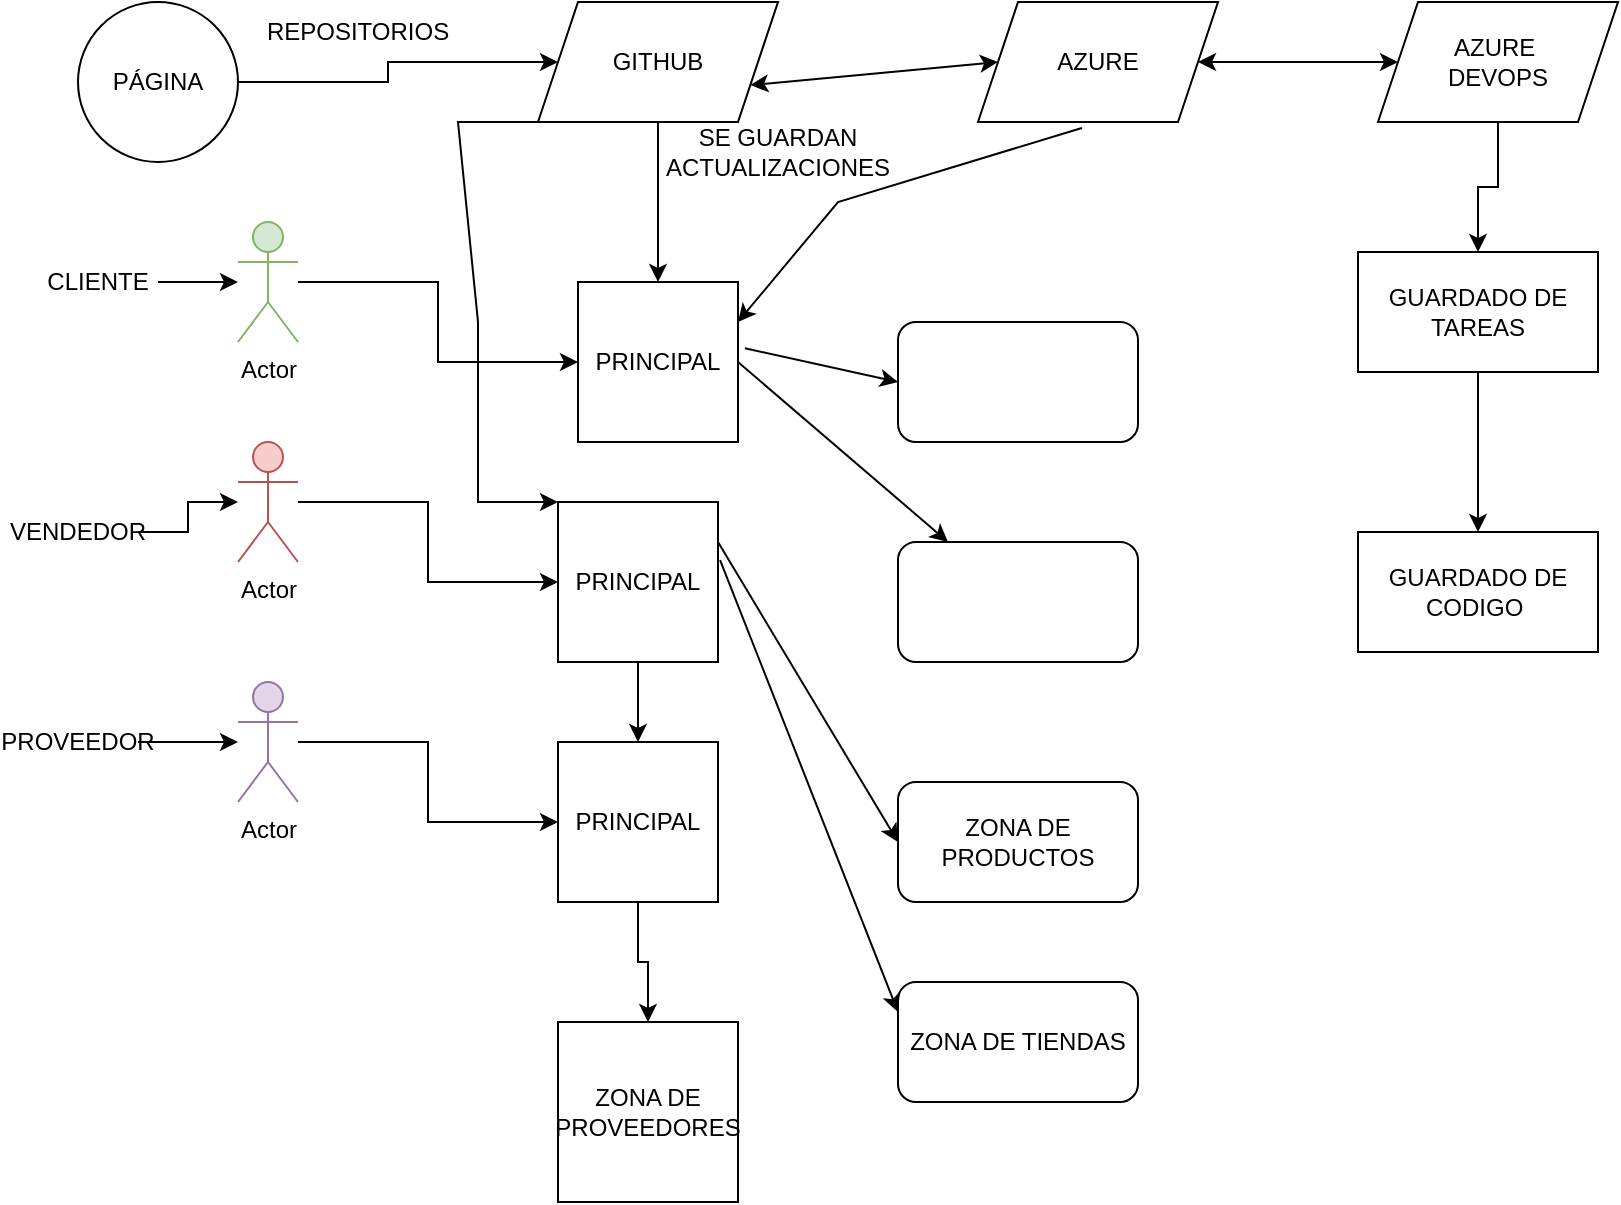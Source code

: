 <mxfile version="15.5.8" type="github">
  <diagram id="lt4WknSjMBYcSYlyQiBh" name="Page-1">
    <mxGraphModel dx="868" dy="450" grid="1" gridSize="10" guides="1" tooltips="1" connect="1" arrows="1" fold="1" page="1" pageScale="1" pageWidth="827" pageHeight="1169" math="0" shadow="0">
      <root>
        <mxCell id="0" />
        <mxCell id="1" parent="0" />
        <mxCell id="WFsqFu4l9Cx14EU4Y3KX-20" value="" style="edgeStyle=orthogonalEdgeStyle;rounded=0;orthogonalLoop=1;jettySize=auto;html=1;" edge="1" parent="1" source="WFsqFu4l9Cx14EU4Y3KX-1" target="WFsqFu4l9Cx14EU4Y3KX-15">
          <mxGeometry relative="1" as="geometry" />
        </mxCell>
        <mxCell id="WFsqFu4l9Cx14EU4Y3KX-1" value="Actor" style="shape=umlActor;verticalLabelPosition=bottom;verticalAlign=top;html=1;outlineConnect=0;fillColor=#d5e8d4;strokeColor=#82b366;" vertex="1" parent="1">
          <mxGeometry x="130" y="130" width="30" height="60" as="geometry" />
        </mxCell>
        <mxCell id="WFsqFu4l9Cx14EU4Y3KX-19" value="" style="edgeStyle=orthogonalEdgeStyle;rounded=0;orthogonalLoop=1;jettySize=auto;html=1;" edge="1" parent="1" source="WFsqFu4l9Cx14EU4Y3KX-2" target="WFsqFu4l9Cx14EU4Y3KX-16">
          <mxGeometry relative="1" as="geometry" />
        </mxCell>
        <mxCell id="WFsqFu4l9Cx14EU4Y3KX-2" value="Actor" style="shape=umlActor;verticalLabelPosition=bottom;verticalAlign=top;html=1;outlineConnect=0;fillColor=#f8cecc;strokeColor=#b85450;" vertex="1" parent="1">
          <mxGeometry x="130" y="240" width="30" height="60" as="geometry" />
        </mxCell>
        <mxCell id="WFsqFu4l9Cx14EU4Y3KX-18" value="" style="edgeStyle=orthogonalEdgeStyle;rounded=0;orthogonalLoop=1;jettySize=auto;html=1;" edge="1" parent="1" source="WFsqFu4l9Cx14EU4Y3KX-3" target="WFsqFu4l9Cx14EU4Y3KX-17">
          <mxGeometry relative="1" as="geometry" />
        </mxCell>
        <mxCell id="WFsqFu4l9Cx14EU4Y3KX-3" value="Actor" style="shape=umlActor;verticalLabelPosition=bottom;verticalAlign=top;html=1;outlineConnect=0;fillColor=#e1d5e7;strokeColor=#9673a6;" vertex="1" parent="1">
          <mxGeometry x="130" y="360" width="30" height="60" as="geometry" />
        </mxCell>
        <mxCell id="WFsqFu4l9Cx14EU4Y3KX-7" value="" style="edgeStyle=orthogonalEdgeStyle;rounded=0;orthogonalLoop=1;jettySize=auto;html=1;" edge="1" parent="1" source="WFsqFu4l9Cx14EU4Y3KX-4" target="WFsqFu4l9Cx14EU4Y3KX-5">
          <mxGeometry relative="1" as="geometry" />
        </mxCell>
        <mxCell id="WFsqFu4l9Cx14EU4Y3KX-4" value="PÁGINA" style="ellipse;whiteSpace=wrap;html=1;aspect=fixed;" vertex="1" parent="1">
          <mxGeometry x="50" y="20" width="80" height="80" as="geometry" />
        </mxCell>
        <mxCell id="WFsqFu4l9Cx14EU4Y3KX-21" value="" style="edgeStyle=orthogonalEdgeStyle;rounded=0;orthogonalLoop=1;jettySize=auto;html=1;" edge="1" parent="1" source="WFsqFu4l9Cx14EU4Y3KX-5" target="WFsqFu4l9Cx14EU4Y3KX-15">
          <mxGeometry relative="1" as="geometry" />
        </mxCell>
        <mxCell id="WFsqFu4l9Cx14EU4Y3KX-5" value="GITHUB" style="shape=parallelogram;perimeter=parallelogramPerimeter;whiteSpace=wrap;html=1;fixedSize=1;" vertex="1" parent="1">
          <mxGeometry x="280" y="20" width="120" height="60" as="geometry" />
        </mxCell>
        <mxCell id="WFsqFu4l9Cx14EU4Y3KX-6" value="AZURE" style="shape=parallelogram;perimeter=parallelogramPerimeter;whiteSpace=wrap;html=1;fixedSize=1;" vertex="1" parent="1">
          <mxGeometry x="500" y="20" width="120" height="60" as="geometry" />
        </mxCell>
        <mxCell id="WFsqFu4l9Cx14EU4Y3KX-10" value="" style="edgeStyle=orthogonalEdgeStyle;rounded=0;orthogonalLoop=1;jettySize=auto;html=1;" edge="1" parent="1" source="WFsqFu4l9Cx14EU4Y3KX-9" target="WFsqFu4l9Cx14EU4Y3KX-1">
          <mxGeometry relative="1" as="geometry" />
        </mxCell>
        <mxCell id="WFsqFu4l9Cx14EU4Y3KX-9" value="CLIENTE" style="text;html=1;strokeColor=none;fillColor=none;align=center;verticalAlign=middle;whiteSpace=wrap;rounded=0;" vertex="1" parent="1">
          <mxGeometry x="30" y="145" width="60" height="30" as="geometry" />
        </mxCell>
        <mxCell id="WFsqFu4l9Cx14EU4Y3KX-12" value="" style="edgeStyle=orthogonalEdgeStyle;rounded=0;orthogonalLoop=1;jettySize=auto;html=1;" edge="1" parent="1" source="WFsqFu4l9Cx14EU4Y3KX-11" target="WFsqFu4l9Cx14EU4Y3KX-2">
          <mxGeometry relative="1" as="geometry" />
        </mxCell>
        <mxCell id="WFsqFu4l9Cx14EU4Y3KX-11" value="VENDEDOR" style="text;html=1;strokeColor=none;fillColor=none;align=center;verticalAlign=middle;whiteSpace=wrap;rounded=0;" vertex="1" parent="1">
          <mxGeometry x="20" y="270" width="60" height="30" as="geometry" />
        </mxCell>
        <mxCell id="WFsqFu4l9Cx14EU4Y3KX-14" value="" style="edgeStyle=orthogonalEdgeStyle;rounded=0;orthogonalLoop=1;jettySize=auto;html=1;" edge="1" parent="1" source="WFsqFu4l9Cx14EU4Y3KX-13" target="WFsqFu4l9Cx14EU4Y3KX-3">
          <mxGeometry relative="1" as="geometry" />
        </mxCell>
        <mxCell id="WFsqFu4l9Cx14EU4Y3KX-13" value="PROVEEDOR" style="text;html=1;strokeColor=none;fillColor=none;align=center;verticalAlign=middle;whiteSpace=wrap;rounded=0;" vertex="1" parent="1">
          <mxGeometry x="20" y="375" width="60" height="30" as="geometry" />
        </mxCell>
        <mxCell id="WFsqFu4l9Cx14EU4Y3KX-15" value="PRINCIPAL" style="whiteSpace=wrap;html=1;aspect=fixed;" vertex="1" parent="1">
          <mxGeometry x="300" y="160" width="80" height="80" as="geometry" />
        </mxCell>
        <mxCell id="WFsqFu4l9Cx14EU4Y3KX-26" value="" style="edgeStyle=orthogonalEdgeStyle;rounded=0;orthogonalLoop=1;jettySize=auto;html=1;" edge="1" parent="1" source="WFsqFu4l9Cx14EU4Y3KX-16" target="WFsqFu4l9Cx14EU4Y3KX-17">
          <mxGeometry relative="1" as="geometry" />
        </mxCell>
        <mxCell id="WFsqFu4l9Cx14EU4Y3KX-16" value="PRINCIPAL" style="whiteSpace=wrap;html=1;aspect=fixed;" vertex="1" parent="1">
          <mxGeometry x="290" y="270" width="80" height="80" as="geometry" />
        </mxCell>
        <mxCell id="WFsqFu4l9Cx14EU4Y3KX-33" value="" style="edgeStyle=orthogonalEdgeStyle;rounded=0;orthogonalLoop=1;jettySize=auto;html=1;" edge="1" parent="1" source="WFsqFu4l9Cx14EU4Y3KX-17" target="WFsqFu4l9Cx14EU4Y3KX-32">
          <mxGeometry relative="1" as="geometry" />
        </mxCell>
        <mxCell id="WFsqFu4l9Cx14EU4Y3KX-17" value="PRINCIPAL" style="whiteSpace=wrap;html=1;aspect=fixed;" vertex="1" parent="1">
          <mxGeometry x="290" y="390" width="80" height="80" as="geometry" />
        </mxCell>
        <mxCell id="WFsqFu4l9Cx14EU4Y3KX-24" value="" style="endArrow=classic;html=1;rounded=0;entryX=1;entryY=0.25;entryDx=0;entryDy=0;exitX=0.433;exitY=1.05;exitDx=0;exitDy=0;exitPerimeter=0;" edge="1" parent="1" source="WFsqFu4l9Cx14EU4Y3KX-6" target="WFsqFu4l9Cx14EU4Y3KX-15">
          <mxGeometry width="50" height="50" relative="1" as="geometry">
            <mxPoint x="460" y="175" as="sourcePoint" />
            <mxPoint x="390" y="150" as="targetPoint" />
            <Array as="points">
              <mxPoint x="430" y="120" />
            </Array>
          </mxGeometry>
        </mxCell>
        <mxCell id="WFsqFu4l9Cx14EU4Y3KX-27" value="SE GUARDAN ACTUALIZACIONES" style="text;html=1;strokeColor=none;fillColor=none;align=center;verticalAlign=middle;whiteSpace=wrap;rounded=0;" vertex="1" parent="1">
          <mxGeometry x="370" y="80" width="60" height="30" as="geometry" />
        </mxCell>
        <mxCell id="WFsqFu4l9Cx14EU4Y3KX-32" value="ZONA DE PROVEEDORES" style="whiteSpace=wrap;html=1;aspect=fixed;" vertex="1" parent="1">
          <mxGeometry x="290" y="530" width="90" height="90" as="geometry" />
        </mxCell>
        <mxCell id="WFsqFu4l9Cx14EU4Y3KX-38" value="REPOSITORIOS" style="text;html=1;strokeColor=none;fillColor=none;align=center;verticalAlign=middle;whiteSpace=wrap;rounded=0;" vertex="1" parent="1">
          <mxGeometry x="160" y="20" width="60" height="30" as="geometry" />
        </mxCell>
        <mxCell id="WFsqFu4l9Cx14EU4Y3KX-44" value="" style="edgeStyle=orthogonalEdgeStyle;rounded=0;orthogonalLoop=1;jettySize=auto;html=1;" edge="1" parent="1" source="WFsqFu4l9Cx14EU4Y3KX-41" target="WFsqFu4l9Cx14EU4Y3KX-43">
          <mxGeometry relative="1" as="geometry" />
        </mxCell>
        <mxCell id="WFsqFu4l9Cx14EU4Y3KX-41" value="AZURE&amp;nbsp;&lt;br&gt;DEVOPS" style="shape=parallelogram;perimeter=parallelogramPerimeter;whiteSpace=wrap;html=1;fixedSize=1;" vertex="1" parent="1">
          <mxGeometry x="700" y="20" width="120" height="60" as="geometry" />
        </mxCell>
        <mxCell id="WFsqFu4l9Cx14EU4Y3KX-46" value="" style="edgeStyle=orthogonalEdgeStyle;rounded=0;orthogonalLoop=1;jettySize=auto;html=1;" edge="1" parent="1" source="WFsqFu4l9Cx14EU4Y3KX-43" target="WFsqFu4l9Cx14EU4Y3KX-45">
          <mxGeometry relative="1" as="geometry" />
        </mxCell>
        <mxCell id="WFsqFu4l9Cx14EU4Y3KX-43" value="GUARDADO DE TAREAS" style="whiteSpace=wrap;html=1;" vertex="1" parent="1">
          <mxGeometry x="690" y="145" width="120" height="60" as="geometry" />
        </mxCell>
        <mxCell id="WFsqFu4l9Cx14EU4Y3KX-45" value="GUARDADO DE CODIGO&amp;nbsp;" style="whiteSpace=wrap;html=1;" vertex="1" parent="1">
          <mxGeometry x="690" y="285" width="120" height="60" as="geometry" />
        </mxCell>
        <mxCell id="WFsqFu4l9Cx14EU4Y3KX-47" value="" style="rounded=1;whiteSpace=wrap;html=1;" vertex="1" parent="1">
          <mxGeometry x="460" y="180" width="120" height="60" as="geometry" />
        </mxCell>
        <mxCell id="WFsqFu4l9Cx14EU4Y3KX-48" value="" style="rounded=1;whiteSpace=wrap;html=1;" vertex="1" parent="1">
          <mxGeometry x="460" y="290" width="120" height="60" as="geometry" />
        </mxCell>
        <mxCell id="WFsqFu4l9Cx14EU4Y3KX-49" value="ZONA DE PRODUCTOS" style="rounded=1;whiteSpace=wrap;html=1;" vertex="1" parent="1">
          <mxGeometry x="460" y="410" width="120" height="60" as="geometry" />
        </mxCell>
        <mxCell id="WFsqFu4l9Cx14EU4Y3KX-50" value="ZONA DE TIENDAS" style="rounded=1;whiteSpace=wrap;html=1;" vertex="1" parent="1">
          <mxGeometry x="460" y="510" width="120" height="60" as="geometry" />
        </mxCell>
        <mxCell id="WFsqFu4l9Cx14EU4Y3KX-51" value="" style="endArrow=classic;html=1;rounded=0;entryX=0;entryY=0.5;entryDx=0;entryDy=0;exitX=1.043;exitY=0.414;exitDx=0;exitDy=0;exitPerimeter=0;" edge="1" parent="1" source="WFsqFu4l9Cx14EU4Y3KX-15" target="WFsqFu4l9Cx14EU4Y3KX-47">
          <mxGeometry width="50" height="50" relative="1" as="geometry">
            <mxPoint x="380" y="250" as="sourcePoint" />
            <mxPoint x="440" y="280" as="targetPoint" />
            <Array as="points" />
          </mxGeometry>
        </mxCell>
        <mxCell id="WFsqFu4l9Cx14EU4Y3KX-52" value="" style="endArrow=classic;html=1;rounded=0;exitX=1;exitY=0.5;exitDx=0;exitDy=0;" edge="1" parent="1" source="WFsqFu4l9Cx14EU4Y3KX-15" target="WFsqFu4l9Cx14EU4Y3KX-48">
          <mxGeometry width="50" height="50" relative="1" as="geometry">
            <mxPoint x="390" y="330" as="sourcePoint" />
            <mxPoint x="440" y="280" as="targetPoint" />
          </mxGeometry>
        </mxCell>
        <mxCell id="WFsqFu4l9Cx14EU4Y3KX-53" value="" style="endArrow=classic;html=1;rounded=0;entryX=0;entryY=0.5;entryDx=0;entryDy=0;exitX=1;exitY=0.25;exitDx=0;exitDy=0;" edge="1" parent="1" source="WFsqFu4l9Cx14EU4Y3KX-16" target="WFsqFu4l9Cx14EU4Y3KX-49">
          <mxGeometry width="50" height="50" relative="1" as="geometry">
            <mxPoint x="390" y="330" as="sourcePoint" />
            <mxPoint x="440" y="280" as="targetPoint" />
          </mxGeometry>
        </mxCell>
        <mxCell id="WFsqFu4l9Cx14EU4Y3KX-54" value="" style="endArrow=classic;html=1;rounded=0;entryX=0;entryY=0.25;entryDx=0;entryDy=0;exitX=1.013;exitY=0.363;exitDx=0;exitDy=0;exitPerimeter=0;" edge="1" parent="1" source="WFsqFu4l9Cx14EU4Y3KX-16" target="WFsqFu4l9Cx14EU4Y3KX-50">
          <mxGeometry width="50" height="50" relative="1" as="geometry">
            <mxPoint x="390" y="330" as="sourcePoint" />
            <mxPoint x="440" y="280" as="targetPoint" />
          </mxGeometry>
        </mxCell>
        <mxCell id="WFsqFu4l9Cx14EU4Y3KX-55" value="" style="endArrow=classic;html=1;rounded=0;entryX=0;entryY=0;entryDx=0;entryDy=0;exitX=0;exitY=1;exitDx=0;exitDy=0;" edge="1" parent="1" source="WFsqFu4l9Cx14EU4Y3KX-5" target="WFsqFu4l9Cx14EU4Y3KX-16">
          <mxGeometry width="50" height="50" relative="1" as="geometry">
            <mxPoint x="390" y="210" as="sourcePoint" />
            <mxPoint x="440" y="160" as="targetPoint" />
            <Array as="points">
              <mxPoint x="240" y="80" />
              <mxPoint x="250" y="180" />
              <mxPoint x="250" y="270" />
            </Array>
          </mxGeometry>
        </mxCell>
        <mxCell id="WFsqFu4l9Cx14EU4Y3KX-56" value="" style="endArrow=classic;startArrow=classic;html=1;rounded=0;exitX=1;exitY=0.75;exitDx=0;exitDy=0;entryX=0;entryY=0.5;entryDx=0;entryDy=0;" edge="1" parent="1" source="WFsqFu4l9Cx14EU4Y3KX-5" target="WFsqFu4l9Cx14EU4Y3KX-6">
          <mxGeometry width="50" height="50" relative="1" as="geometry">
            <mxPoint x="390" y="210" as="sourcePoint" />
            <mxPoint x="490" y="50" as="targetPoint" />
          </mxGeometry>
        </mxCell>
        <mxCell id="WFsqFu4l9Cx14EU4Y3KX-58" value="" style="endArrow=classic;startArrow=classic;html=1;rounded=0;entryX=0;entryY=0.5;entryDx=0;entryDy=0;" edge="1" parent="1" source="WFsqFu4l9Cx14EU4Y3KX-6" target="WFsqFu4l9Cx14EU4Y3KX-41">
          <mxGeometry width="50" height="50" relative="1" as="geometry">
            <mxPoint x="390" y="210" as="sourcePoint" />
            <mxPoint x="440" y="160" as="targetPoint" />
          </mxGeometry>
        </mxCell>
      </root>
    </mxGraphModel>
  </diagram>
</mxfile>
